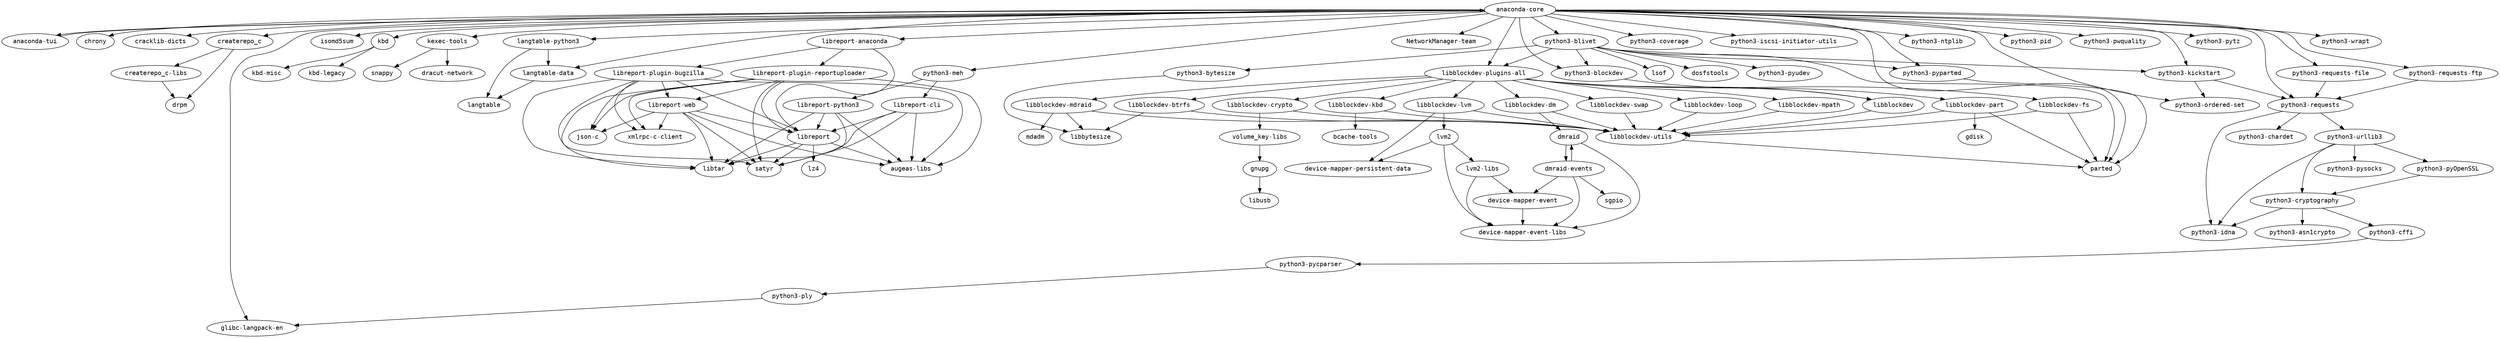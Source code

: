 strict digraph G {
node [fontname=monospace];
  "anaconda-core" -> "anaconda-tui";
  "anaconda-core" -> "chrony";
  "anaconda-core" -> "cracklib-dicts";
  "anaconda-core" -> "createrepo_c";
  "anaconda-core" -> "glibc-langpack-en";
  "anaconda-core" -> "isomd5sum";
  "anaconda-core" -> "kbd";
  "anaconda-core" -> "kexec-tools";
  "anaconda-core" -> "langtable-data";
  "anaconda-core" -> "langtable-python3";
  "anaconda-core" -> "libblockdev-plugins-all";
  "anaconda-core" -> "libreport-anaconda";
  "anaconda-core" -> "NetworkManager-team";
  "anaconda-core" -> "parted";
  "anaconda-core" -> "python3-blivet";
  "anaconda-core" -> "python3-blockdev";
  "anaconda-core" -> "python3-coverage";
  "anaconda-core" -> "python3-iscsi-initiator-utils";
  "anaconda-core" -> "python3-kickstart";
  "anaconda-core" -> "python3-meh";
  "anaconda-core" -> "python3-ntplib";
  "anaconda-core" -> "python3-ordered-set";
  "anaconda-core" -> "python3-pid";
  "anaconda-core" -> "python3-pwquality";
  "anaconda-core" -> "python3-pyparted";
  "anaconda-core" -> "python3-pytz";
  "anaconda-core" -> "python3-requests";
  "anaconda-core" -> "python3-requests-file";
  "anaconda-core" -> "python3-requests-ftp";
  "anaconda-core" -> "python3-wrapt";
  "anaconda-tui" -> "anaconda-core";
  "createrepo_c" -> "createrepo_c-libs";
  "createrepo_c" -> "drpm";
  "createrepo_c-libs" -> "drpm";
  "device-mapper-event" -> "device-mapper-event-libs";
  "dmraid" -> "device-mapper-event-libs";
  "dmraid" -> "dmraid-events";
  "dmraid-events" -> "device-mapper-event";
  "dmraid-events" -> "device-mapper-event-libs";
  "dmraid-events" -> "dmraid";
  "dmraid-events" -> "sgpio";
  "gnupg" -> "libusb";
  "kbd" -> "kbd-legacy";
  "kbd" -> "kbd-misc";
  "kexec-tools" -> "dracut-network";
  "kexec-tools" -> "snappy";
  "langtable-data" -> "langtable";
  "langtable-python3" -> "langtable";
  "langtable-python3" -> "langtable-data";
  "libblockdev-btrfs" -> "libblockdev-utils";
  "libblockdev-btrfs" -> "libbytesize";
  "libblockdev-crypto" -> "libblockdev-utils";
  "libblockdev-crypto" -> "volume_key-libs";
  "libblockdev-dm" -> "dmraid";
  "libblockdev-dm" -> "libblockdev-utils";
  "libblockdev-fs" -> "libblockdev-utils";
  "libblockdev-fs" -> "parted";
  "libblockdev-kbd" -> "bcache-tools";
  "libblockdev-kbd" -> "libblockdev-utils";
  "libblockdev" -> "libblockdev-utils";
  "libblockdev-loop" -> "libblockdev-utils";
  "libblockdev-lvm" -> "device-mapper-persistent-data";
  "libblockdev-lvm" -> "libblockdev-utils";
  "libblockdev-lvm" -> "lvm2";
  "libblockdev-mdraid" -> "libblockdev-utils";
  "libblockdev-mdraid" -> "libbytesize";
  "libblockdev-mdraid" -> "mdadm";
  "libblockdev-mpath" -> "libblockdev-utils";
  "libblockdev-part" -> "gdisk";
  "libblockdev-part" -> "libblockdev-utils";
  "libblockdev-part" -> "parted";
  "libblockdev-plugins-all" -> "libblockdev";
  "libblockdev-plugins-all" -> "libblockdev-btrfs";
  "libblockdev-plugins-all" -> "libblockdev-crypto";
  "libblockdev-plugins-all" -> "libblockdev-dm";
  "libblockdev-plugins-all" -> "libblockdev-fs";
  "libblockdev-plugins-all" -> "libblockdev-kbd";
  "libblockdev-plugins-all" -> "libblockdev-loop";
  "libblockdev-plugins-all" -> "libblockdev-lvm";
  "libblockdev-plugins-all" -> "libblockdev-mdraid";
  "libblockdev-plugins-all" -> "libblockdev-mpath";
  "libblockdev-plugins-all" -> "libblockdev-part";
  "libblockdev-plugins-all" -> "libblockdev-swap";
  "libblockdev-swap" -> "libblockdev-utils";
  "libblockdev-utils" -> "parted";
  "libreport-anaconda" -> "libreport";
  "libreport-anaconda" -> "libreport-plugin-bugzilla";
  "libreport-anaconda" -> "libreport-plugin-reportuploader";
  "libreport" -> "augeas-libs";
  "libreport-cli" -> "augeas-libs";
  "libreport-cli" -> "libreport";
  "libreport-cli" -> "libtar";
  "libreport-cli" -> "satyr";
  "libreport" -> "libtar";
  "libreport" -> "lz4";
  "libreport-plugin-bugzilla" -> "augeas-libs";
  "libreport-plugin-bugzilla" -> "json-c";
  "libreport-plugin-bugzilla" -> "libreport";
  "libreport-plugin-bugzilla" -> "libreport-web";
  "libreport-plugin-bugzilla" -> "libtar";
  "libreport-plugin-bugzilla" -> "satyr";
  "libreport-plugin-bugzilla" -> "xmlrpc-c-client";
  "libreport-plugin-reportuploader" -> "augeas-libs";
  "libreport-plugin-reportuploader" -> "json-c";
  "libreport-plugin-reportuploader" -> "libreport";
  "libreport-plugin-reportuploader" -> "libreport-web";
  "libreport-plugin-reportuploader" -> "libtar";
  "libreport-plugin-reportuploader" -> "satyr";
  "libreport-plugin-reportuploader" -> "xmlrpc-c-client";
  "libreport-python3" -> "augeas-libs";
  "libreport-python3" -> "libreport";
  "libreport-python3" -> "libtar";
  "libreport-python3" -> "satyr";
  "libreport" -> "satyr";
  "libreport-web" -> "augeas-libs";
  "libreport-web" -> "json-c";
  "libreport-web" -> "libreport";
  "libreport-web" -> "libtar";
  "libreport-web" -> "satyr";
  "libreport-web" -> "xmlrpc-c-client";
  "lvm2" -> "device-mapper-event-libs";
  "lvm2" -> "device-mapper-persistent-data";
  "lvm2-libs" -> "device-mapper-event";
  "lvm2-libs" -> "device-mapper-event-libs";
  "lvm2" -> "lvm2-libs";
  "python3-blivet" -> "dosfstools";
  "python3-blivet" -> "libblockdev-plugins-all";
  "python3-blivet" -> "lsof";
  "python3-blivet" -> "parted";
  "python3-blivet" -> "python3-blockdev";
  "python3-blivet" -> "python3-bytesize";
  "python3-blivet" -> "python3-kickstart";
  "python3-blivet" -> "python3-pyparted";
  "python3-blivet" -> "python3-pyudev";
  "python3-blockdev" -> "libblockdev";
  "python3-bytesize" -> "libbytesize";
  "python3-cffi" -> "python3-pycparser";
  "python3-cryptography" -> "python3-asn1crypto";
  "python3-cryptography" -> "python3-cffi";
  "python3-cryptography" -> "python3-idna";
  "python3-kickstart" -> "python3-ordered-set";
  "python3-kickstart" -> "python3-requests";
  "python3-meh" -> "libreport-cli";
  "python3-meh" -> "libreport-python3";
  "python3-ply" -> "glibc-langpack-en";
  "python3-pycparser" -> "python3-ply";
  "python3-pyOpenSSL" -> "python3-cryptography";
  "python3-pyparted" -> "parted";
  "python3-requests-file" -> "python3-requests";
  "python3-requests-ftp" -> "python3-requests";
  "python3-requests" -> "python3-chardet";
  "python3-requests" -> "python3-idna";
  "python3-requests" -> "python3-urllib3";
  "python3-urllib3" -> "python3-cryptography";
  "python3-urllib3" -> "python3-idna";
  "python3-urllib3" -> "python3-pyOpenSSL";
  "python3-urllib3" -> "python3-pysocks";
  "volume_key-libs" -> "gnupg";
}
